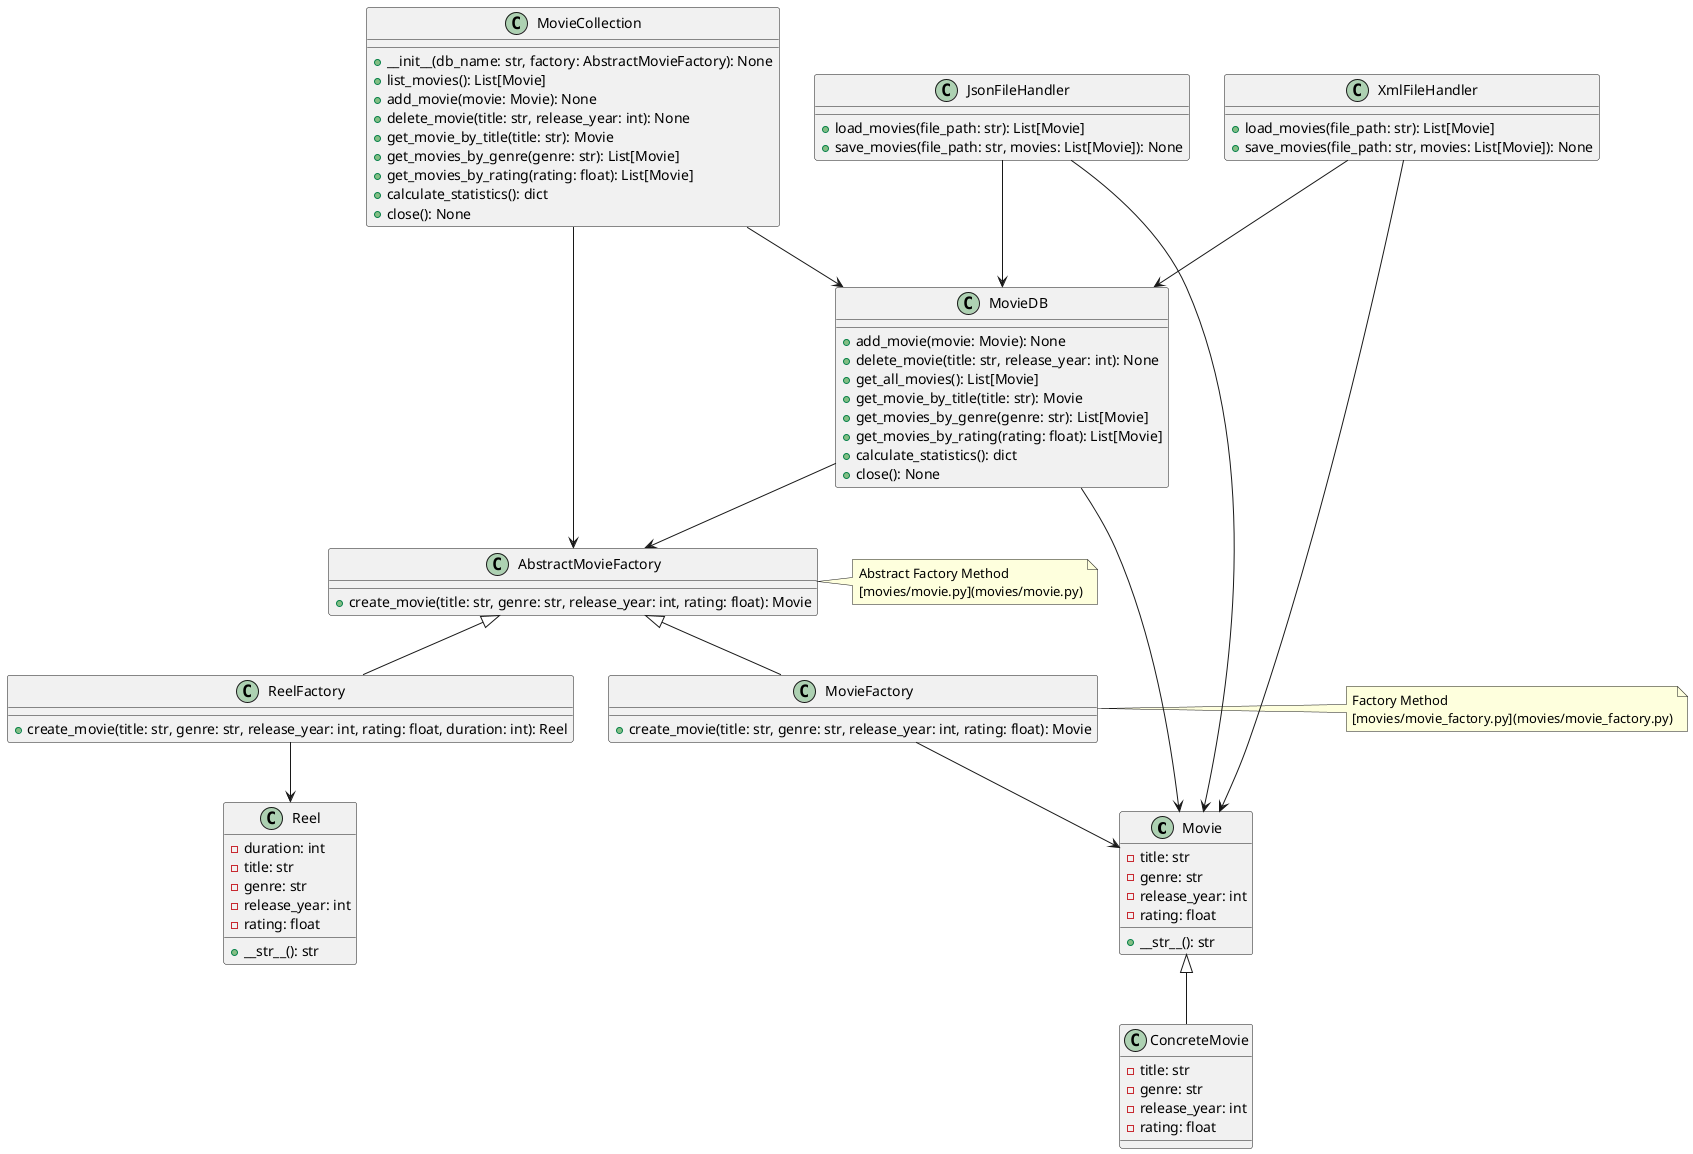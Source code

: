 @startuml

!define RECTANGLE class

RECTANGLE Movie {
  - title: str
  - genre: str
  - release_year: int
  - rating: float
  + __str__(): str
}

RECTANGLE AbstractMovieFactory {
  + create_movie(title: str, genre: str, release_year: int, rating: float): Movie
}

RECTANGLE ConcreteMovie {
  - title: str
  - genre: str
  - release_year: int
  - rating: float
}

RECTANGLE MovieFactory {
  + create_movie(title: str, genre: str, release_year: int, rating: float): Movie
}

RECTANGLE Reel {
  - duration: int
  - title: str
  - genre: str
  - release_year: int
  - rating: float
  + __str__(): str
}

RECTANGLE ReelFactory {
  + create_movie(title: str, genre: str, release_year: int, rating: float, duration: int): Reel
}

RECTANGLE MovieDB {
  + add_movie(movie: Movie): None
  + delete_movie(title: str, release_year: int): None
  + get_all_movies(): List[Movie]
  + get_movie_by_title(title: str): Movie
  + get_movies_by_genre(genre: str): List[Movie]
  + get_movies_by_rating(rating: float): List[Movie]
  + calculate_statistics(): dict
  + close(): None
}

RECTANGLE MovieCollection {
  + __init__(db_name: str, factory: AbstractMovieFactory): None
  + list_movies(): List[Movie]
  + add_movie(movie: Movie): None
  + delete_movie(title: str, release_year: int): None
  + get_movie_by_title(title: str): Movie
  + get_movies_by_genre(genre: str): List[Movie]
  + get_movies_by_rating(rating: float): List[Movie]
  + calculate_statistics(): dict
  + close(): None
}

RECTANGLE JsonFileHandler {
  + load_movies(file_path: str): List[Movie]
  + save_movies(file_path: str, movies: List[Movie]): None
}

RECTANGLE XmlFileHandler {
  + load_movies(file_path: str): List[Movie]
  + save_movies(file_path: str, movies: List[Movie]): None
}

Movie <|-- ConcreteMovie
AbstractMovieFactory <|-- MovieFactory
AbstractMovieFactory <|-- ReelFactory
MovieFactory --> Movie
ReelFactory --> Reel
MovieDB --> Movie
MovieDB --> AbstractMovieFactory
MovieCollection --> MovieDB
MovieCollection --> AbstractMovieFactory
JsonFileHandler --> Movie
JsonFileHandler --> MovieDB
XmlFileHandler --> Movie
XmlFileHandler --> MovieDB

note right of AbstractMovieFactory
  Abstract Factory Method
  [movies/movie.py](movies/movie.py)
end note

note right of MovieFactory
  Factory Method
  [movies/movie_factory.py](movies/movie_factory.py)
end note

@enduml